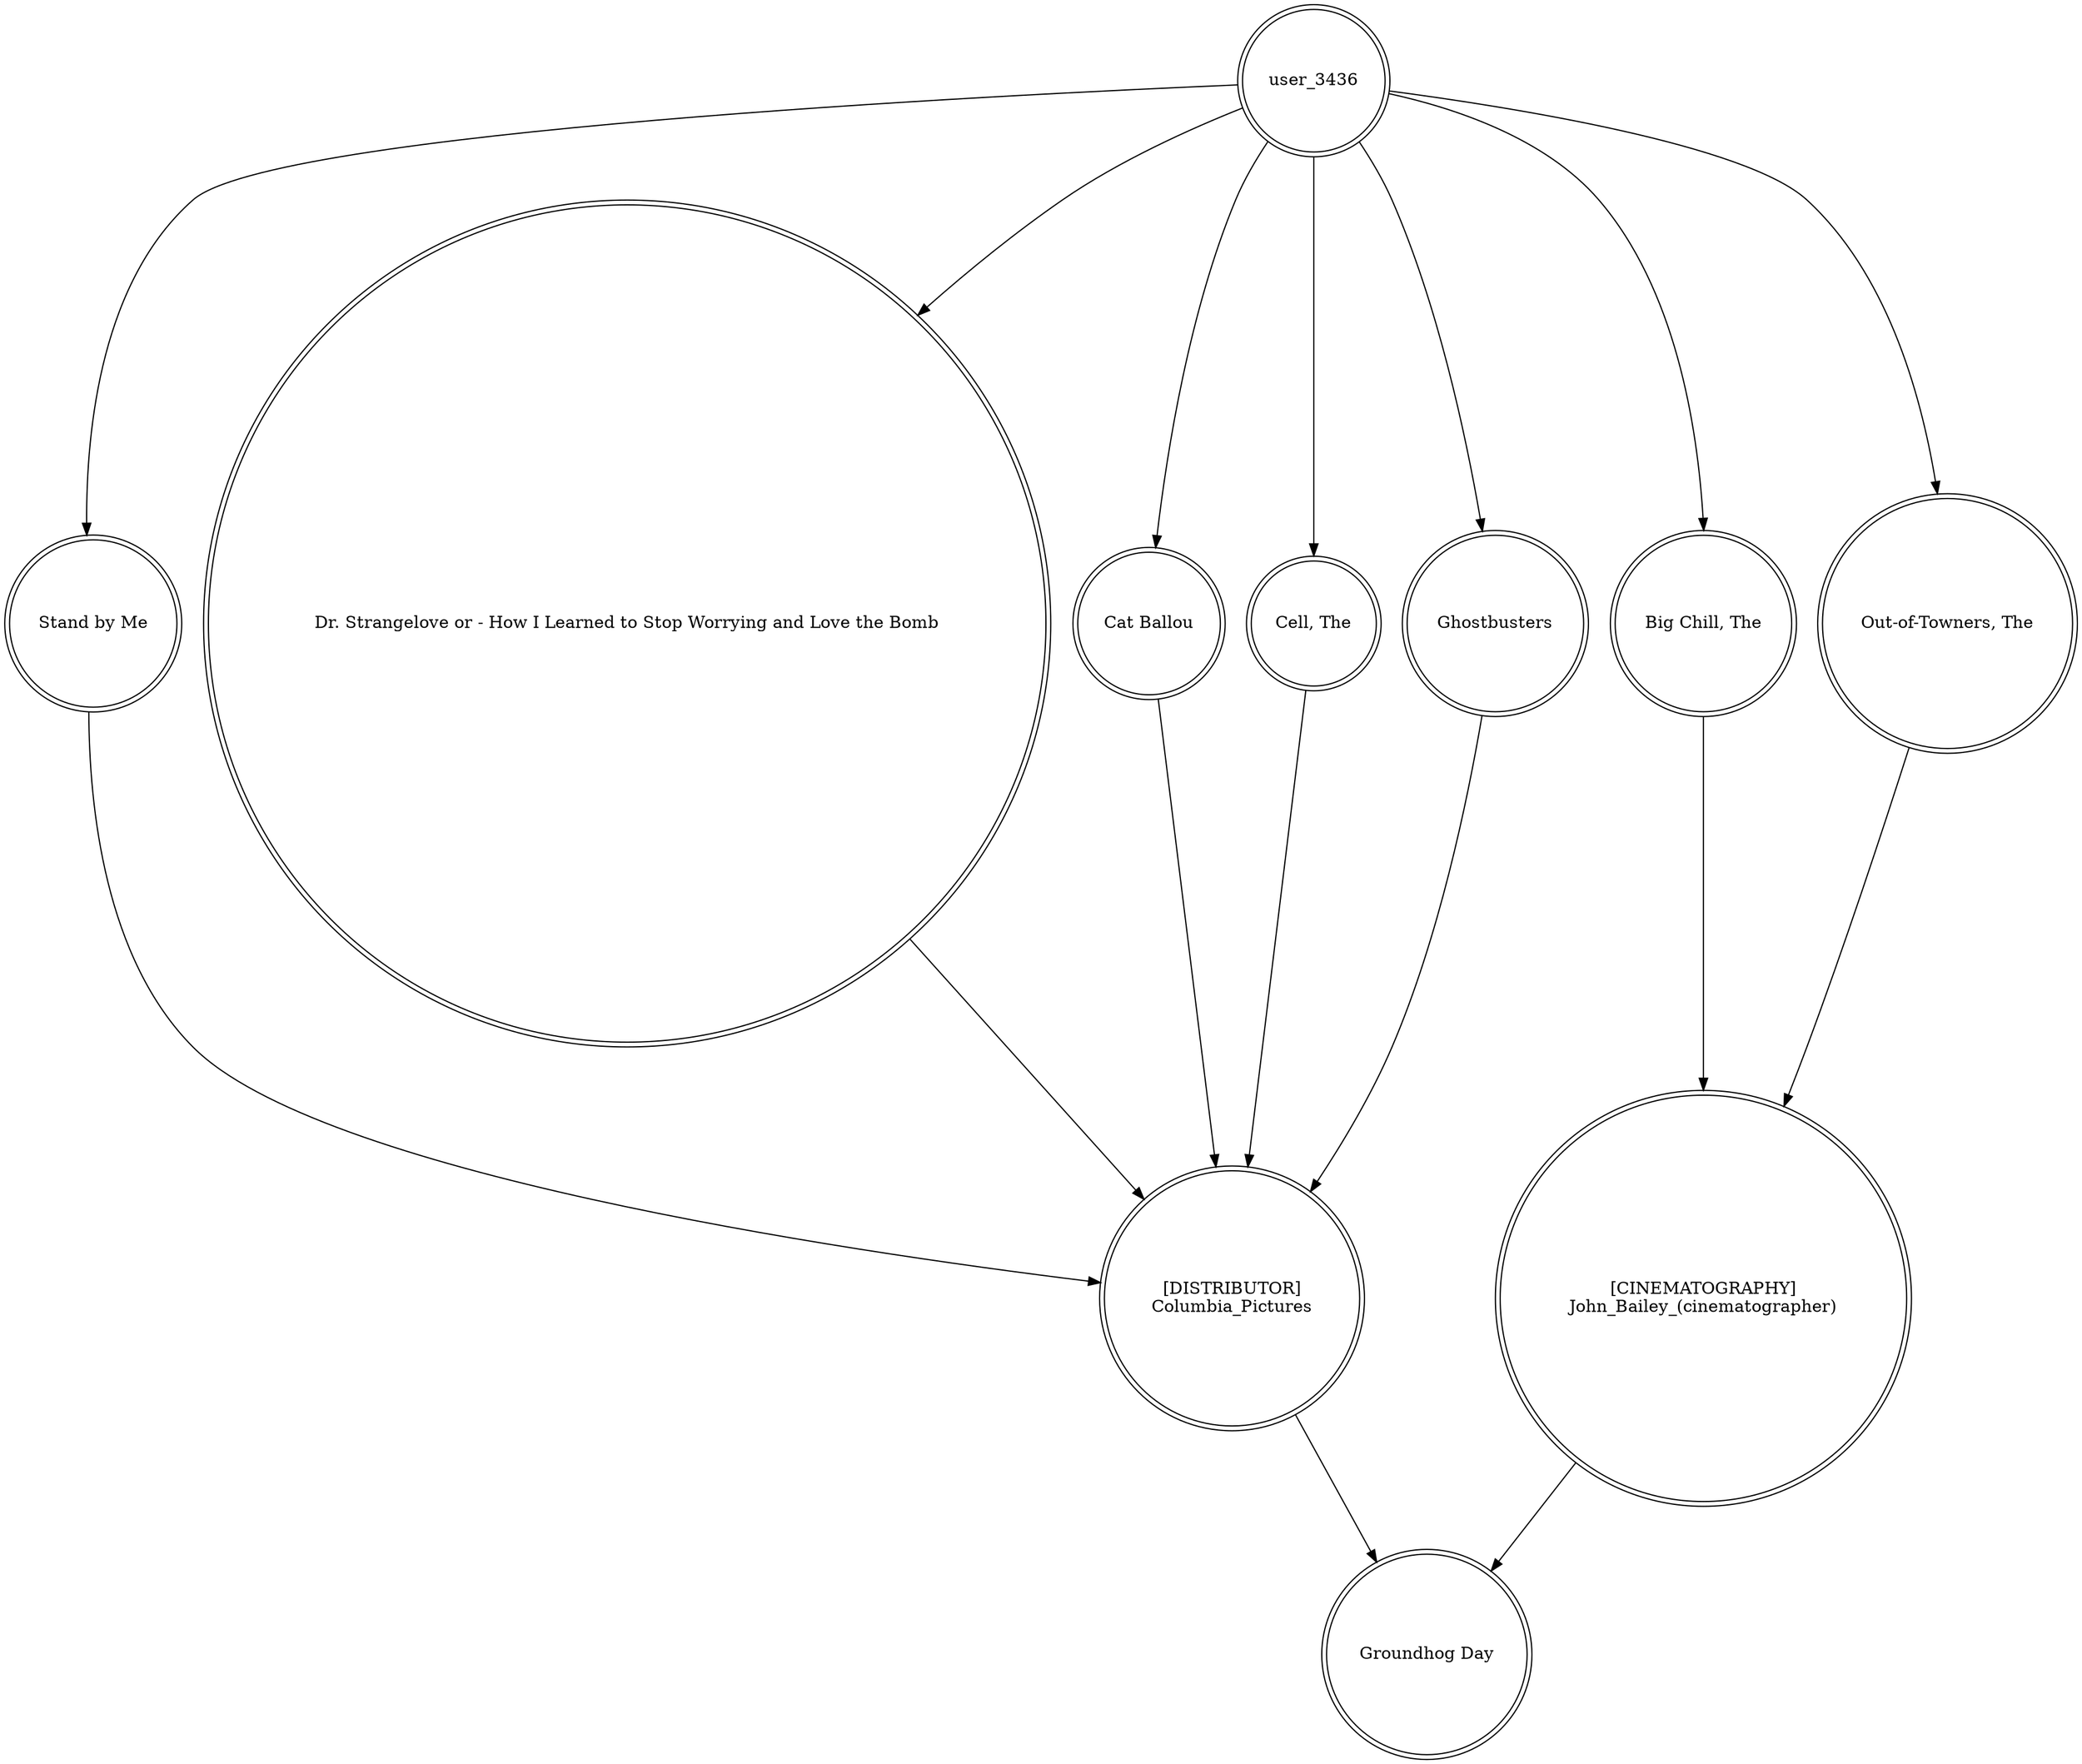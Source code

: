 digraph finite_state_machine {
	node [shape=doublecircle]
	user_3436 -> "Stand by Me"
	user_3436 -> "Dr. Strangelove or - How I Learned to Stop Worrying and Love the Bomb"
	user_3436 -> "Cat Ballou"
	user_3436 -> "Cell, The"
	"[CINEMATOGRAPHY]
John_Bailey_(cinematographer)" -> "Groundhog Day"
	"Big Chill, The" -> "[CINEMATOGRAPHY]
John_Bailey_(cinematographer)"
	Ghostbusters -> "[DISTRIBUTOR]
Columbia_Pictures"
	"Cat Ballou" -> "[DISTRIBUTOR]
Columbia_Pictures"
	"Cell, The" -> "[DISTRIBUTOR]
Columbia_Pictures"
	"Dr. Strangelove or - How I Learned to Stop Worrying and Love the Bomb" -> "[DISTRIBUTOR]
Columbia_Pictures"
	"Stand by Me" -> "[DISTRIBUTOR]
Columbia_Pictures"
	user_3436 -> Ghostbusters
	"Out-of-Towners, The" -> "[CINEMATOGRAPHY]
John_Bailey_(cinematographer)"
	user_3436 -> "Out-of-Towners, The"
	"[DISTRIBUTOR]
Columbia_Pictures" -> "Groundhog Day"
	user_3436 -> "Big Chill, The"
}
